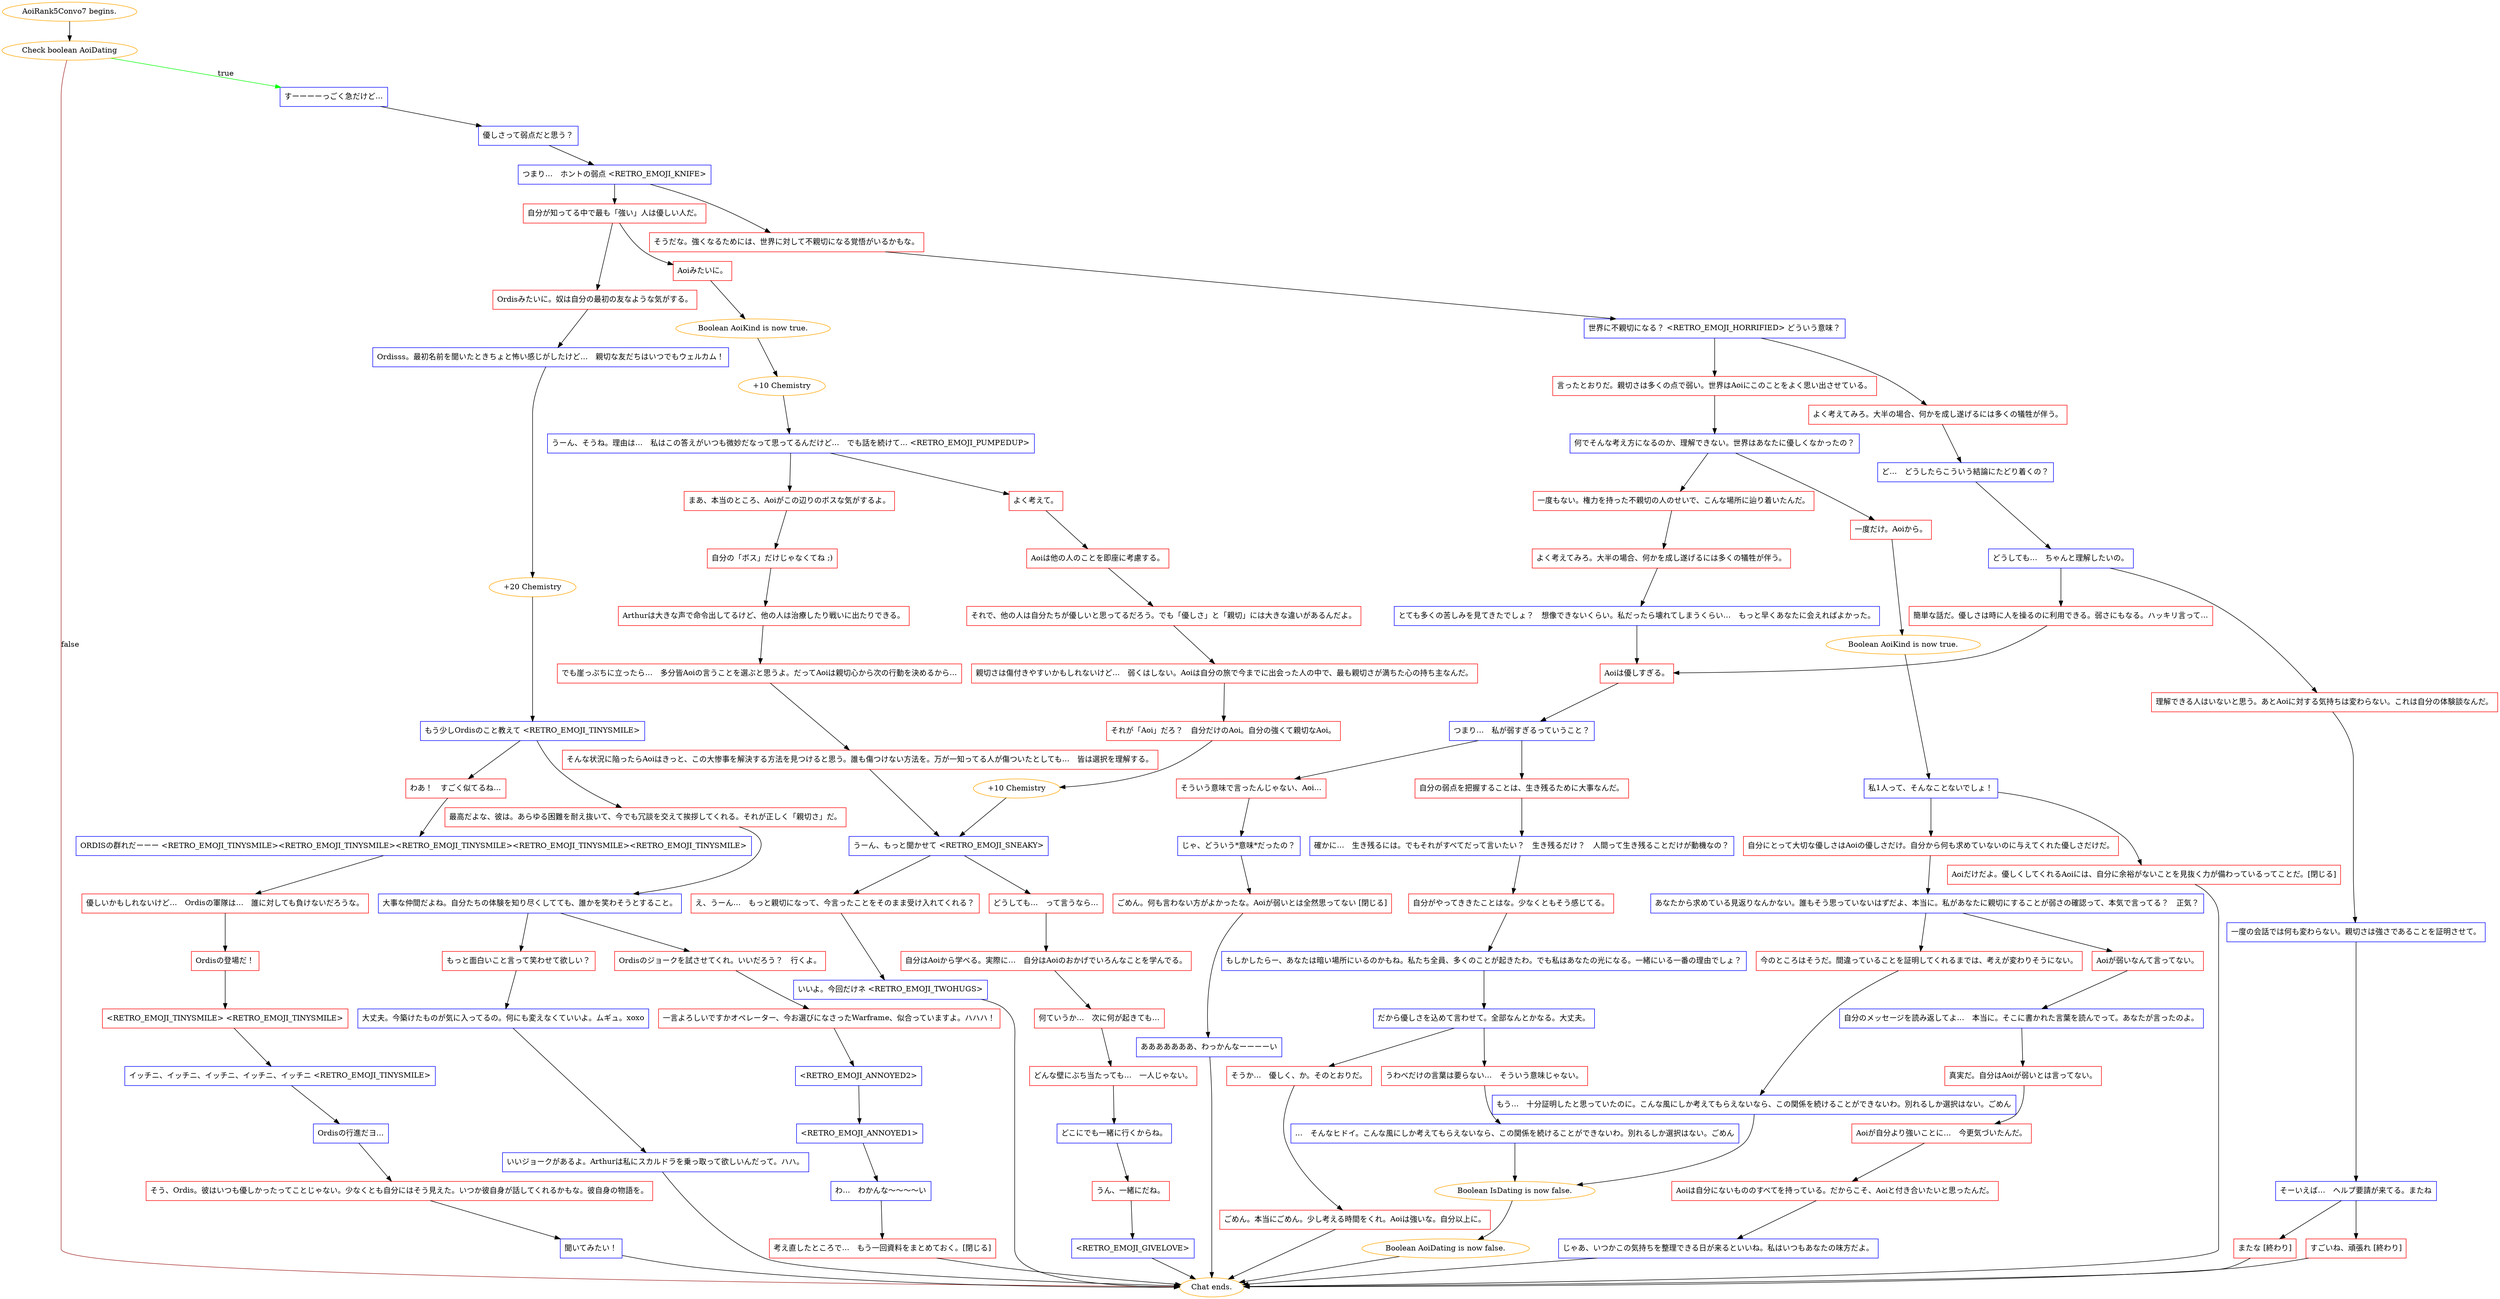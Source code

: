 digraph {
	"AoiRank5Convo7 begins." [color=orange];
		"AoiRank5Convo7 begins." -> j2617805464;
	j2617805464 [label="Check boolean AoiDating",color=orange];
		j2617805464 -> j1804133907 [label=true,color=green];
		j2617805464 -> "Chat ends." [label=false,color=brown];
	j1804133907 [label="すーーーーっごく急だけど…",shape=box,color=blue];
		j1804133907 -> j1286491164;
	"Chat ends." [color=orange];
	j1286491164 [label="優しさって弱点だと思う？",shape=box,color=blue];
		j1286491164 -> j261089782;
	j261089782 [label="つまり…　ホントの弱点 <RETRO_EMOJI_KNIFE>",shape=box,color=blue];
		j261089782 -> j3800760735;
		j261089782 -> j1802382980;
	j3800760735 [label="自分が知ってる中で最も「強い」人は優しい人だ。",shape=box,color=red];
		j3800760735 -> j382648170;
		j3800760735 -> j494817700;
	j1802382980 [label="そうだな。強くなるためには、世界に対して不親切になる覚悟がいるかもな。",shape=box,color=red];
		j1802382980 -> j3304236903;
	j382648170 [label="Aoiみたいに。",shape=box,color=red];
		j382648170 -> j3252561368;
	j494817700 [label="Ordisみたいに。奴は自分の最初の友なような気がする。",shape=box,color=red];
		j494817700 -> j1058233156;
	j3304236903 [label="世界に不親切になる？ <RETRO_EMOJI_HORRIFIED> どういう意味？",shape=box,color=blue];
		j3304236903 -> j3515064214;
		j3304236903 -> j1811328544;
	j3252561368 [label="Boolean AoiKind is now true.",color=orange];
		j3252561368 -> j2034836388;
	j1058233156 [label="Ordisss。最初名前を聞いたときちょと怖い感じがしたけど…　親切な友だちはいつでもウェルカム！",shape=box,color=blue];
		j1058233156 -> j4199828110;
	j3515064214 [label="言ったとおりだ。親切さは多くの点で弱い。世界はAoiにこのことをよく思い出させている。",shape=box,color=red];
		j3515064214 -> j399735225;
	j1811328544 [label="よく考えてみろ。大半の場合、何かを成し遂げるには多くの犠牲が伴う。",shape=box,color=red];
		j1811328544 -> j2683276090;
	j2034836388 [label="+10 Chemistry",color=orange];
		j2034836388 -> j968824810;
	j4199828110 [label="+20 Chemistry",color=orange];
		j4199828110 -> j81476993;
	j399735225 [label="何でそんな考え方になるのか、理解できない。世界はあなたに優しくなかったの？",shape=box,color=blue];
		j399735225 -> j2982613101;
		j399735225 -> j661834143;
	j2683276090 [label="ど…　どうしたらこういう結論にたどり着くの？",shape=box,color=blue];
		j2683276090 -> j1399853509;
	j968824810 [label="うーん、そうね。理由は…　私はこの答えがいつも微妙だなって思ってるんだけど…　でも話を続けて… <RETRO_EMOJI_PUMPEDUP>",shape=box,color=blue];
		j968824810 -> j4153774347;
		j968824810 -> j3175020966;
	j81476993 [label="もう少しOrdisのこと教えて <RETRO_EMOJI_TINYSMILE>",shape=box,color=blue];
		j81476993 -> j2584149366;
		j81476993 -> j1044229169;
	j2982613101 [label="一度だけ。Aoiから。",shape=box,color=red];
		j2982613101 -> j1989616619;
	j661834143 [label="一度もない。権力を持った不親切の人のせいで、こんな場所に辿り着いたんだ。",shape=box,color=red];
		j661834143 -> j3580994682;
	j1399853509 [label="どうしても…　ちゃんと理解したいの。",shape=box,color=blue];
		j1399853509 -> j44183858;
		j1399853509 -> j1456062390;
	j4153774347 [label="よく考えて。",shape=box,color=red];
		j4153774347 -> j340430737;
	j3175020966 [label="まあ、本当のところ、Aoiがこの辺りのボスな気がするよ。",shape=box,color=red];
		j3175020966 -> j1323503733;
	j2584149366 [label="わあ！　すごく似てるね…",shape=box,color=red];
		j2584149366 -> j86728803;
	j1044229169 [label="最高だよな、彼は。あらゆる困難を耐え抜いて、今でも冗談を交えて挨拶してくれる。それが正しく「親切さ」だ。",shape=box,color=red];
		j1044229169 -> j3000380385;
	j1989616619 [label="Boolean AoiKind is now true.",color=orange];
		j1989616619 -> j47832289;
	j3580994682 [label="よく考えてみろ。大半の場合、何かを成し遂げるには多くの犠牲が伴う。",shape=box,color=red];
		j3580994682 -> j3672087230;
	j44183858 [label="簡単な話だ。優しさは時に人を操るのに利用できる。弱さにもなる。ハッキリ言って…",shape=box,color=red];
		j44183858 -> j3483761590;
	j1456062390 [label="理解できる人はいないと思う。あとAoiに対する気持ちは変わらない。これは自分の体験談なんだ。",shape=box,color=red];
		j1456062390 -> j1963090703;
	j340430737 [label="Aoiは他の人のことを即座に考慮する。",shape=box,color=red];
		j340430737 -> j1033230458;
	j1323503733 [label="自分の「ボス」だけじゃなくてね ;)",shape=box,color=red];
		j1323503733 -> j1959347789;
	j86728803 [label="ORDISの群れだーーー <RETRO_EMOJI_TINYSMILE><RETRO_EMOJI_TINYSMILE><RETRO_EMOJI_TINYSMILE><RETRO_EMOJI_TINYSMILE><RETRO_EMOJI_TINYSMILE>",shape=box,color=blue];
		j86728803 -> j4203273109;
	j3000380385 [label="大事な仲間だよね。自分たちの体験を知り尽くしてても、誰かを笑わそうとすること。",shape=box,color=blue];
		j3000380385 -> j197470930;
		j3000380385 -> j986529945;
	j47832289 [label="私1人って、そんなことないでしょ！",shape=box,color=blue];
		j47832289 -> j2800393731;
		j47832289 -> j1887643368;
	j3672087230 [label="とても多くの苦しみを見てきたでしょ？　想像できないくらい。私だったら壊れてしまうくらい…　もっと早くあなたに会えればよかった。",shape=box,color=blue];
		j3672087230 -> j3483761590;
	j3483761590 [label="Aoiは優しすぎる。",shape=box,color=red];
		j3483761590 -> j4011443683;
	j1963090703 [label="一度の会話では何も変わらない。親切さは強さであることを証明させて。",shape=box,color=blue];
		j1963090703 -> j1070324181;
	j1033230458 [label="それで、他の人は自分たちが優しいと思ってるだろう。でも「優しさ」と「親切」には大きな違いがあるんだよ。",shape=box,color=red];
		j1033230458 -> j1578702067;
	j1959347789 [label="Arthurは大きな声で命令出してるけど、他の人は治療したり戦いに出たりできる。",shape=box,color=red];
		j1959347789 -> j3405930056;
	j4203273109 [label="優しいかもしれないけど…　Ordisの軍隊は…　誰に対しても負けないだろうな。",shape=box,color=red];
		j4203273109 -> j1173285546;
	j197470930 [label="もっと面白いこと言って笑わせて欲しい？",shape=box,color=red];
		j197470930 -> j2107803693;
	j986529945 [label="Ordisのジョークを試させてくれ。いいだろう？　行くよ。",shape=box,color=red];
		j986529945 -> j398324018;
	j2800393731 [label="自分にとって大切な優しさはAoiの優しさだけ。自分から何も求めていないのに与えてくれた優しさだけだ。",shape=box,color=red];
		j2800393731 -> j2861888834;
	j1887643368 [label="Aoiだけだよ。優しくしてくれるAoiには、自分に余裕がないことを見抜く力が備わっているってことだ。[閉じる]",shape=box,color=red];
		j1887643368 -> "Chat ends.";
	j4011443683 [label="つまり…　私が弱すぎるっていうこと？",shape=box,color=blue];
		j4011443683 -> j4272240643;
		j4011443683 -> j3157171594;
	j1070324181 [label="そーいえば…　ヘルプ要請が来てる。またね",shape=box,color=blue];
		j1070324181 -> j2678677581;
		j1070324181 -> j3258796265;
	j1578702067 [label="親切さは傷付きやすいかもしれないけど…　弱くはしない。Aoiは自分の旅で今までに出会った人の中で、最も親切さが満ちた心の持ち主なんだ。",shape=box,color=red];
		j1578702067 -> j1811908742;
	j3405930056 [label="でも崖っぷちに立ったら…　多分皆Aoiの言うことを選ぶと思うよ。だってAoiは親切心から次の行動を決めるから…",shape=box,color=red];
		j3405930056 -> j2294732363;
	j1173285546 [label="Ordisの登場だ！",shape=box,color=red];
		j1173285546 -> j1041692708;
	j2107803693 [label="大丈夫。今築けたものが気に入ってるの。何にも変えなくていいよ。ムギュ。xoxo",shape=box,color=blue];
		j2107803693 -> j590076459;
	j398324018 [label="一言よろしいですかオペレーター、今お選びになさったWarframe、似合っていますよ。ハハハ！",shape=box,color=red];
		j398324018 -> j4095268156;
	j2861888834 [label="あなたから求めている見返りなんかない。誰もそう思っていないはずだよ、本当に。私があなたに親切にすることが弱さの確認って、本気で言ってる？　正気？",shape=box,color=blue];
		j2861888834 -> j875846237;
		j2861888834 -> j2869192918;
	j4272240643 [label="そういう意味で言ったんじゃない、Aoi…",shape=box,color=red];
		j4272240643 -> j3169983636;
	j3157171594 [label="自分の弱点を把握することは、生き残るために大事なんだ。",shape=box,color=red];
		j3157171594 -> j819994599;
	j2678677581 [label="すごいね、頑張れ [終わり]",shape=box,color=red];
		j2678677581 -> "Chat ends.";
	j3258796265 [label="またな [終わり]",shape=box,color=red];
		j3258796265 -> "Chat ends.";
	j1811908742 [label="それが「Aoi」だろ？　自分だけのAoi。自分の強くて親切なAoi。",shape=box,color=red];
		j1811908742 -> j3914595433;
	j2294732363 [label="そんな状況に陥ったらAoiはきっと、この大惨事を解決する方法を見つけると思う。誰も傷つけない方法を。万が一知ってる人が傷ついたとしても…　皆は選択を理解する。",shape=box,color=red];
		j2294732363 -> j3160279467;
	j1041692708 [label="<RETRO_EMOJI_TINYSMILE> <RETRO_EMOJI_TINYSMILE>",shape=box,color=red];
		j1041692708 -> j1353436573;
	j590076459 [label="いいジョークがあるよ。Arthurは私にスカルドラを乗っ取って欲しいんだって。ハハ。",shape=box,color=blue];
		j590076459 -> "Chat ends.";
	j4095268156 [label="<RETRO_EMOJI_ANNOYED2>",shape=box,color=blue];
		j4095268156 -> j839931367;
	j875846237 [label="今のところはそうだ。間違っていることを証明してくれるまでは、考えが変わりそうにない。",shape=box,color=red];
		j875846237 -> j664300764;
	j2869192918 [label="Aoiが弱いなんて言ってない。",shape=box,color=red];
		j2869192918 -> j2034717100;
	j3169983636 [label="じゃ、どういう*意味*だったの？",shape=box,color=blue];
		j3169983636 -> j977053259;
	j819994599 [label="確かに…　生き残るには。でもそれがすべてだって言いたい？　生き残るだけ？　人間って生き残ることだけが動機なの？",shape=box,color=blue];
		j819994599 -> j310015844;
	j3914595433 [label="+10 Chemistry",color=orange];
		j3914595433 -> j3160279467;
	j3160279467 [label="うーん、もっと聞かせて <RETRO_EMOJI_SNEAKY>",shape=box,color=blue];
		j3160279467 -> j3541573585;
		j3160279467 -> j2621381059;
	j1353436573 [label="イッチニ、イッチニ、イッチニ、イッチニ、イッチニ <RETRO_EMOJI_TINYSMILE>",shape=box,color=blue];
		j1353436573 -> j3493630769;
	j839931367 [label="<RETRO_EMOJI_ANNOYED1>",shape=box,color=blue];
		j839931367 -> j3000088450;
	j664300764 [label="もう…　十分証明したと思っていたのに。こんな風にしか考えてもらえないなら、この関係を続けることができないわ。別れるしか選択はない。ごめん",shape=box,color=blue];
		j664300764 -> j2209722290;
	j2034717100 [label="自分のメッセージを読み返してよ…　本当に。そこに書かれた言葉を読んでって。あなたが言ったのよ。",shape=box,color=blue];
		j2034717100 -> j318383824;
	j977053259 [label="ごめん。何も言わない方がよかったな。Aoiが弱いとは全然思ってない [閉じる]",shape=box,color=red];
		j977053259 -> j457652475;
	j310015844 [label="自分がやってききたことはな。少なくともそう感じてる。",shape=box,color=red];
		j310015844 -> j3552742191;
	j3541573585 [label="え、うーん…　もっと親切になって、今言ったことをそのまま受け入れてくれる？",shape=box,color=red];
		j3541573585 -> j3283025610;
	j2621381059 [label="どうしても…　って言うなら…",shape=box,color=red];
		j2621381059 -> j2198184805;
	j3493630769 [label="Ordisの行進だヨ…",shape=box,color=blue];
		j3493630769 -> j2347989502;
	j3000088450 [label="わ…　わかんな～～～～い",shape=box,color=blue];
		j3000088450 -> j1878448226;
	j2209722290 [label="Boolean IsDating is now false.",color=orange];
		j2209722290 -> j1296492913;
	j318383824 [label="真実だ。自分はAoiが弱いとは言ってない。",shape=box,color=red];
		j318383824 -> j1011568953;
	j457652475 [label="あああああああ、わっかんなーーーーい",shape=box,color=blue];
		j457652475 -> "Chat ends.";
	j3552742191 [label="もしかしたらー、あなたは暗い場所にいるのかもね。私たち全員、多くのことが起きたわ。でも私はあなたの光になる。一緒にいる一番の理由でしょ？",shape=box,color=blue];
		j3552742191 -> j2761503173;
	j3283025610 [label="いいよ。今回だけネ <RETRO_EMOJI_TWOHUGS>",shape=box,color=blue];
		j3283025610 -> "Chat ends.";
	j2198184805 [label="自分はAoiから学べる。実際に…　自分はAoiのおかげでいろんなことを学んでる。",shape=box,color=red];
		j2198184805 -> j2164741926;
	j2347989502 [label="そう、Ordis。彼はいつも優しかったってことじゃない。少なくとも自分にはそう見えた。いつか彼自身が話してくれるかもな。彼自身の物語を。",shape=box,color=red];
		j2347989502 -> j3238885267;
	j1878448226 [label="考え直したところで…　もう一回資料をまとめておく。[閉じる]",shape=box,color=red];
		j1878448226 -> "Chat ends.";
	j1296492913 [label="Boolean AoiDating is now false.",color=orange];
		j1296492913 -> "Chat ends.";
	j1011568953 [label="Aoiが自分より強いことに…　今更気づいたんだ。",shape=box,color=red];
		j1011568953 -> j4044851271;
	j2761503173 [label="だから優しさを込めて言わせて。全部なんとかなる。大丈夫。",shape=box,color=blue];
		j2761503173 -> j127483703;
		j2761503173 -> j2557324139;
	j2164741926 [label="何ていうか…　次に何が起きても…",shape=box,color=red];
		j2164741926 -> j1037083242;
	j3238885267 [label="聞いてみたい！",shape=box,color=blue];
		j3238885267 -> "Chat ends.";
	j4044851271 [label="Aoiは自分にないもののすべてを持っている。だからこそ、Aoiと付き合いたいと思ったんだ。",shape=box,color=red];
		j4044851271 -> j4031627159;
	j127483703 [label="そうか…　優しく、か。そのとおりだ。",shape=box,color=red];
		j127483703 -> j3182554375;
	j2557324139 [label="うわべだけの言葉は要らない…　そういう意味じゃない。",shape=box,color=red];
		j2557324139 -> j1523933436;
	j1037083242 [label="どんな壁にぶち当たっても…　一人じゃない。",shape=box,color=red];
		j1037083242 -> j1727980762;
	j4031627159 [label="じゃあ、いつかこの気持ちを整理できる日が来るといいね。私はいつもあなたの味方だよ。",shape=box,color=blue];
		j4031627159 -> "Chat ends.";
	j3182554375 [label="ごめん。本当にごめん。少し考える時間をくれ。Aoiは強いな。自分以上に。",shape=box,color=red];
		j3182554375 -> "Chat ends.";
	j1523933436 [label="…　そんなヒドイ。こんな風にしか考えてもらえないなら、この関係を続けることができないわ。別れるしか選択はない。ごめん",shape=box,color=blue];
		j1523933436 -> j2209722290;
	j1727980762 [label="どこにでも一緒に行くからね。",shape=box,color=blue];
		j1727980762 -> j2711718226;
	j2711718226 [label="うん、一緒にだね。",shape=box,color=red];
		j2711718226 -> j3455463371;
	j3455463371 [label="<RETRO_EMOJI_GIVELOVE>",shape=box,color=blue];
		j3455463371 -> "Chat ends.";
}